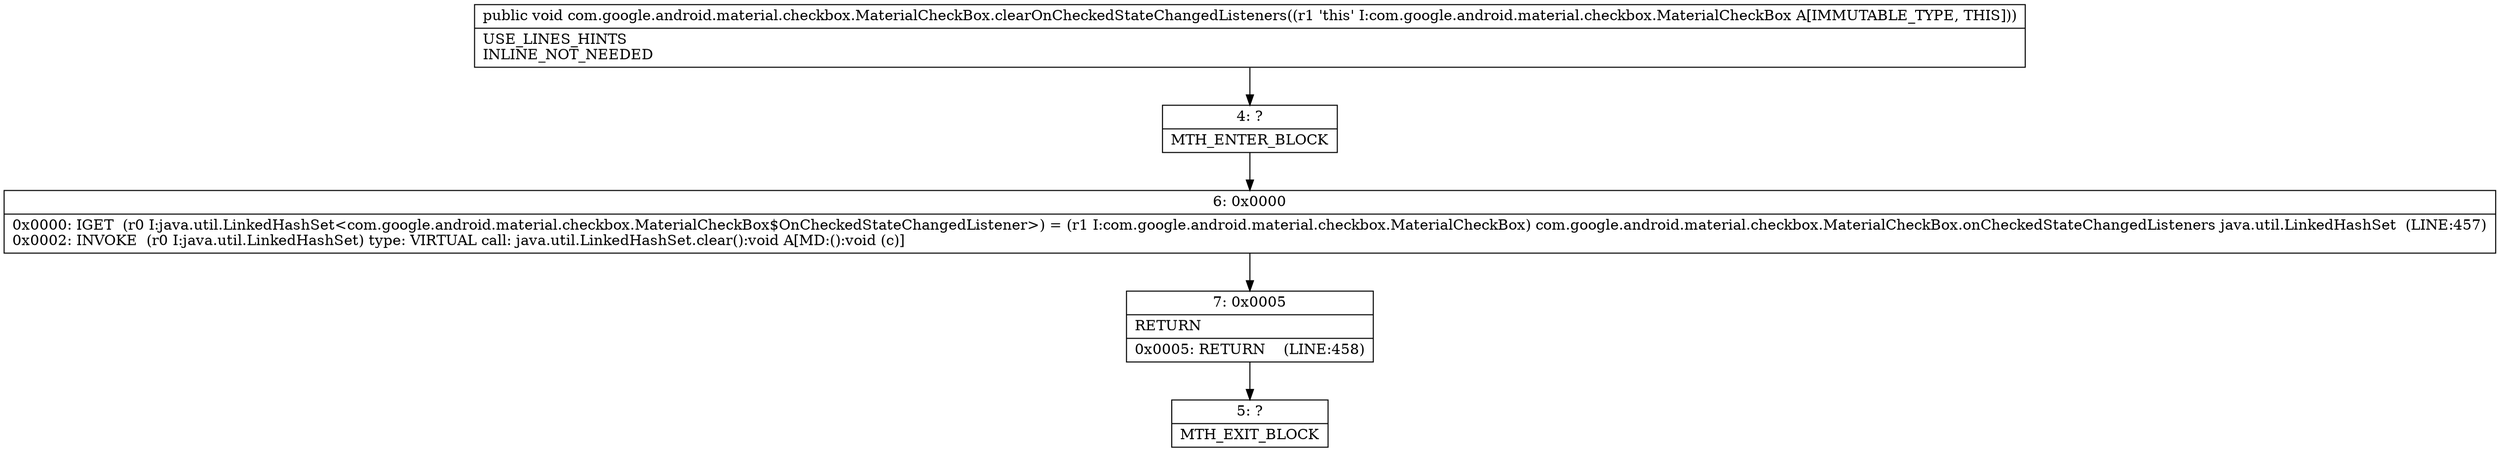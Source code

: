digraph "CFG forcom.google.android.material.checkbox.MaterialCheckBox.clearOnCheckedStateChangedListeners()V" {
Node_4 [shape=record,label="{4\:\ ?|MTH_ENTER_BLOCK\l}"];
Node_6 [shape=record,label="{6\:\ 0x0000|0x0000: IGET  (r0 I:java.util.LinkedHashSet\<com.google.android.material.checkbox.MaterialCheckBox$OnCheckedStateChangedListener\>) = (r1 I:com.google.android.material.checkbox.MaterialCheckBox) com.google.android.material.checkbox.MaterialCheckBox.onCheckedStateChangedListeners java.util.LinkedHashSet  (LINE:457)\l0x0002: INVOKE  (r0 I:java.util.LinkedHashSet) type: VIRTUAL call: java.util.LinkedHashSet.clear():void A[MD:():void (c)]\l}"];
Node_7 [shape=record,label="{7\:\ 0x0005|RETURN\l|0x0005: RETURN    (LINE:458)\l}"];
Node_5 [shape=record,label="{5\:\ ?|MTH_EXIT_BLOCK\l}"];
MethodNode[shape=record,label="{public void com.google.android.material.checkbox.MaterialCheckBox.clearOnCheckedStateChangedListeners((r1 'this' I:com.google.android.material.checkbox.MaterialCheckBox A[IMMUTABLE_TYPE, THIS]))  | USE_LINES_HINTS\lINLINE_NOT_NEEDED\l}"];
MethodNode -> Node_4;Node_4 -> Node_6;
Node_6 -> Node_7;
Node_7 -> Node_5;
}

